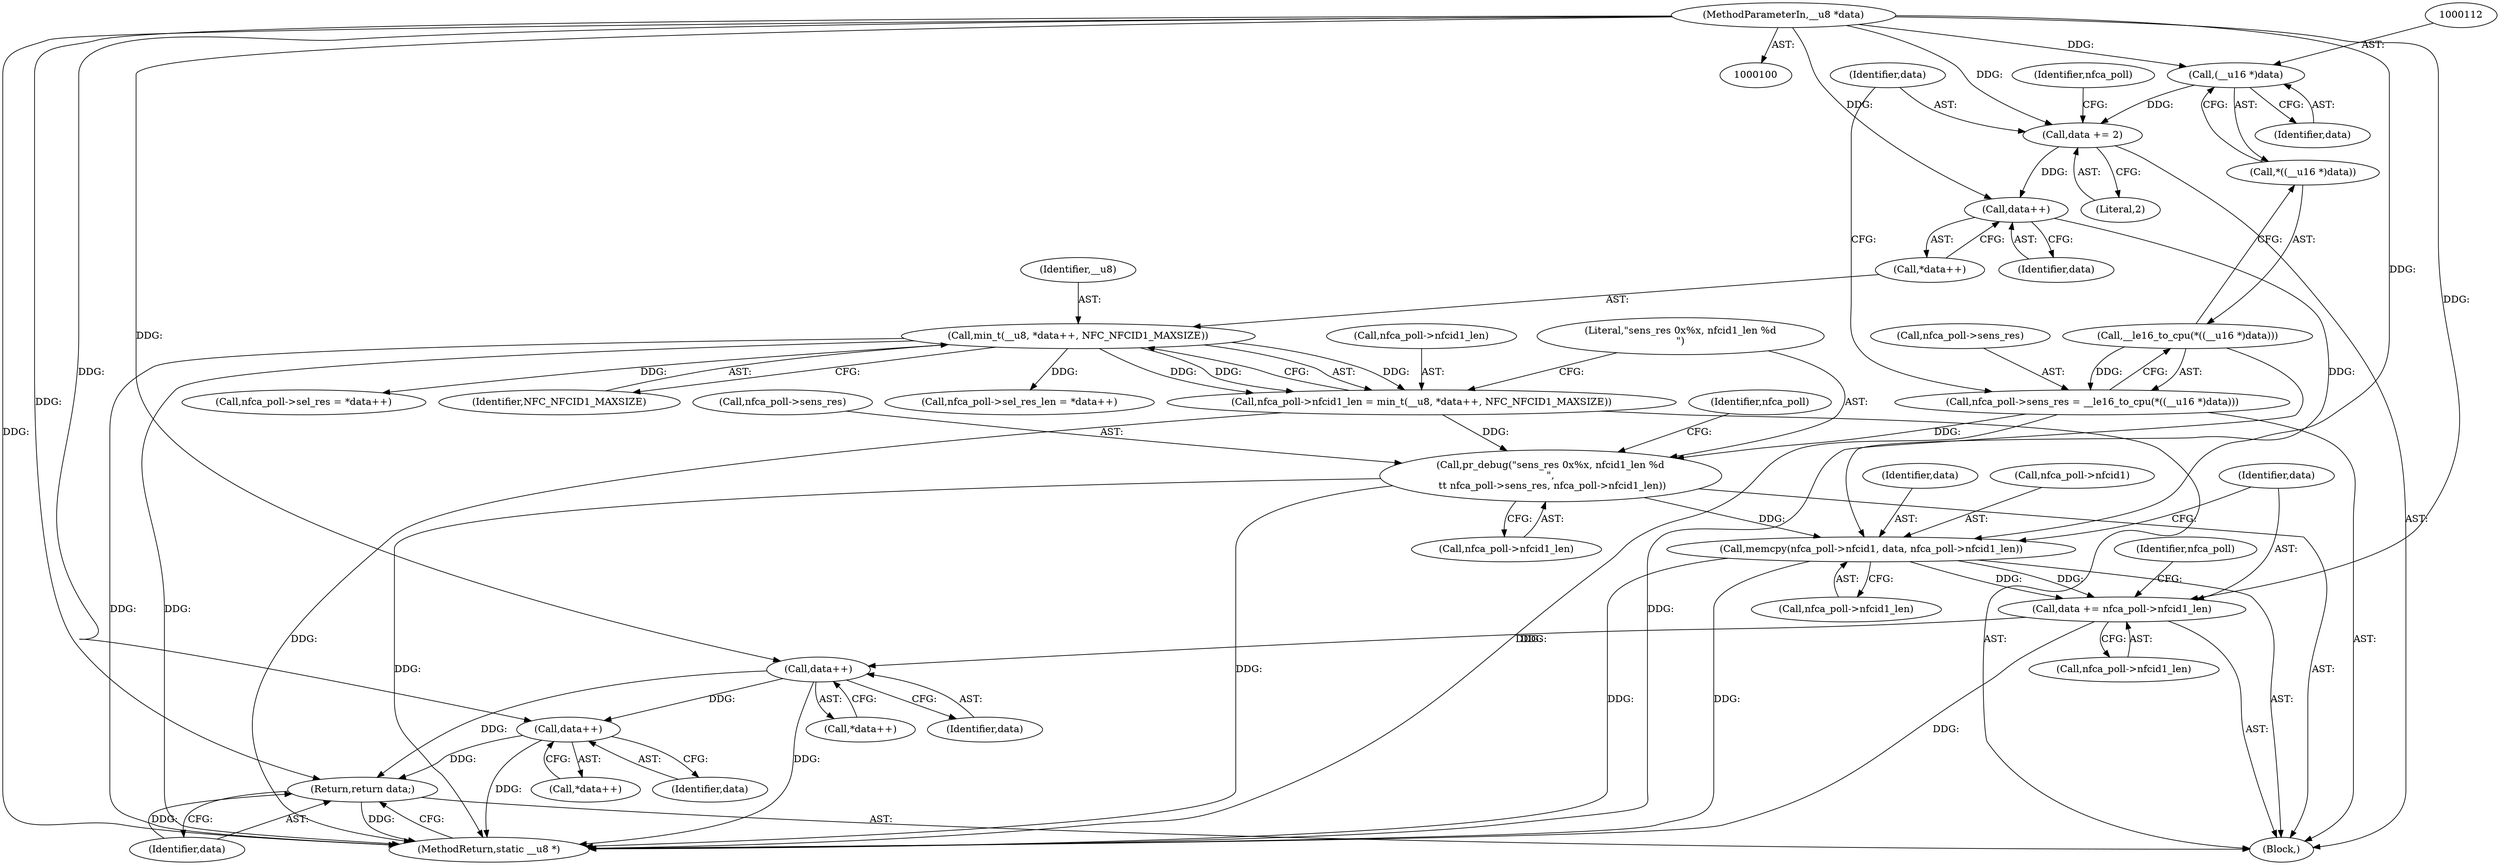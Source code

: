 digraph "0_linux_67de956ff5dc1d4f321e16cfbd63f5be3b691b43_0@API" {
"1000135" [label="(Call,memcpy(nfca_poll->nfcid1, data, nfca_poll->nfcid1_len))"];
"1000124" [label="(Call,data++)"];
"1000114" [label="(Call,data += 2)"];
"1000111" [label="(Call,(__u16 *)data)"];
"1000103" [label="(MethodParameterIn,__u8 *data)"];
"1000127" [label="(Call,pr_debug(\"sens_res 0x%x, nfcid1_len %d\n\",\n \t\t nfca_poll->sens_res, nfca_poll->nfcid1_len))"];
"1000105" [label="(Call,nfca_poll->sens_res = __le16_to_cpu(*((__u16 *)data)))"];
"1000109" [label="(Call,__le16_to_cpu(*((__u16 *)data)))"];
"1000117" [label="(Call,nfca_poll->nfcid1_len = min_t(__u8, *data++, NFC_NFCID1_MAXSIZE))"];
"1000121" [label="(Call,min_t(__u8, *data++, NFC_NFCID1_MAXSIZE))"];
"1000143" [label="(Call,data += nfca_poll->nfcid1_len)"];
"1000153" [label="(Call,data++)"];
"1000166" [label="(Call,data++)"];
"1000176" [label="(Return,return data;)"];
"1000121" [label="(Call,min_t(__u8, *data++, NFC_NFCID1_MAXSIZE))"];
"1000104" [label="(Block,)"];
"1000153" [label="(Call,data++)"];
"1000110" [label="(Call,*((__u16 *)data))"];
"1000126" [label="(Identifier,NFC_NFCID1_MAXSIZE)"];
"1000124" [label="(Call,data++)"];
"1000148" [label="(Call,nfca_poll->sel_res_len = *data++)"];
"1000114" [label="(Call,data += 2)"];
"1000178" [label="(MethodReturn,static __u8 *)"];
"1000113" [label="(Identifier,data)"];
"1000145" [label="(Call,nfca_poll->nfcid1_len)"];
"1000132" [label="(Call,nfca_poll->nfcid1_len)"];
"1000106" [label="(Call,nfca_poll->sens_res)"];
"1000103" [label="(MethodParameterIn,__u8 *data)"];
"1000115" [label="(Identifier,data)"];
"1000140" [label="(Call,nfca_poll->nfcid1_len)"];
"1000105" [label="(Call,nfca_poll->sens_res = __le16_to_cpu(*((__u16 *)data)))"];
"1000177" [label="(Identifier,data)"];
"1000116" [label="(Literal,2)"];
"1000129" [label="(Call,nfca_poll->sens_res)"];
"1000122" [label="(Identifier,__u8)"];
"1000176" [label="(Return,return data;)"];
"1000137" [label="(Identifier,nfca_poll)"];
"1000161" [label="(Call,nfca_poll->sel_res = *data++)"];
"1000135" [label="(Call,memcpy(nfca_poll->nfcid1, data, nfca_poll->nfcid1_len))"];
"1000118" [label="(Call,nfca_poll->nfcid1_len)"];
"1000150" [label="(Identifier,nfca_poll)"];
"1000111" [label="(Call,(__u16 *)data)"];
"1000136" [label="(Call,nfca_poll->nfcid1)"];
"1000119" [label="(Identifier,nfca_poll)"];
"1000144" [label="(Identifier,data)"];
"1000139" [label="(Identifier,data)"];
"1000117" [label="(Call,nfca_poll->nfcid1_len = min_t(__u8, *data++, NFC_NFCID1_MAXSIZE))"];
"1000127" [label="(Call,pr_debug(\"sens_res 0x%x, nfcid1_len %d\n\",\n \t\t nfca_poll->sens_res, nfca_poll->nfcid1_len))"];
"1000109" [label="(Call,__le16_to_cpu(*((__u16 *)data)))"];
"1000154" [label="(Identifier,data)"];
"1000123" [label="(Call,*data++)"];
"1000166" [label="(Call,data++)"];
"1000152" [label="(Call,*data++)"];
"1000165" [label="(Call,*data++)"];
"1000143" [label="(Call,data += nfca_poll->nfcid1_len)"];
"1000125" [label="(Identifier,data)"];
"1000128" [label="(Literal,\"sens_res 0x%x, nfcid1_len %d\n\")"];
"1000167" [label="(Identifier,data)"];
"1000135" -> "1000104"  [label="AST: "];
"1000135" -> "1000140"  [label="CFG: "];
"1000136" -> "1000135"  [label="AST: "];
"1000139" -> "1000135"  [label="AST: "];
"1000140" -> "1000135"  [label="AST: "];
"1000144" -> "1000135"  [label="CFG: "];
"1000135" -> "1000178"  [label="DDG: "];
"1000135" -> "1000178"  [label="DDG: "];
"1000124" -> "1000135"  [label="DDG: "];
"1000103" -> "1000135"  [label="DDG: "];
"1000127" -> "1000135"  [label="DDG: "];
"1000135" -> "1000143"  [label="DDG: "];
"1000135" -> "1000143"  [label="DDG: "];
"1000124" -> "1000123"  [label="AST: "];
"1000124" -> "1000125"  [label="CFG: "];
"1000125" -> "1000124"  [label="AST: "];
"1000123" -> "1000124"  [label="CFG: "];
"1000114" -> "1000124"  [label="DDG: "];
"1000103" -> "1000124"  [label="DDG: "];
"1000114" -> "1000104"  [label="AST: "];
"1000114" -> "1000116"  [label="CFG: "];
"1000115" -> "1000114"  [label="AST: "];
"1000116" -> "1000114"  [label="AST: "];
"1000119" -> "1000114"  [label="CFG: "];
"1000111" -> "1000114"  [label="DDG: "];
"1000103" -> "1000114"  [label="DDG: "];
"1000111" -> "1000110"  [label="AST: "];
"1000111" -> "1000113"  [label="CFG: "];
"1000112" -> "1000111"  [label="AST: "];
"1000113" -> "1000111"  [label="AST: "];
"1000110" -> "1000111"  [label="CFG: "];
"1000103" -> "1000111"  [label="DDG: "];
"1000103" -> "1000100"  [label="AST: "];
"1000103" -> "1000178"  [label="DDG: "];
"1000103" -> "1000143"  [label="DDG: "];
"1000103" -> "1000153"  [label="DDG: "];
"1000103" -> "1000166"  [label="DDG: "];
"1000103" -> "1000176"  [label="DDG: "];
"1000127" -> "1000104"  [label="AST: "];
"1000127" -> "1000132"  [label="CFG: "];
"1000128" -> "1000127"  [label="AST: "];
"1000129" -> "1000127"  [label="AST: "];
"1000132" -> "1000127"  [label="AST: "];
"1000137" -> "1000127"  [label="CFG: "];
"1000127" -> "1000178"  [label="DDG: "];
"1000127" -> "1000178"  [label="DDG: "];
"1000105" -> "1000127"  [label="DDG: "];
"1000117" -> "1000127"  [label="DDG: "];
"1000105" -> "1000104"  [label="AST: "];
"1000105" -> "1000109"  [label="CFG: "];
"1000106" -> "1000105"  [label="AST: "];
"1000109" -> "1000105"  [label="AST: "];
"1000115" -> "1000105"  [label="CFG: "];
"1000105" -> "1000178"  [label="DDG: "];
"1000109" -> "1000105"  [label="DDG: "];
"1000109" -> "1000110"  [label="CFG: "];
"1000110" -> "1000109"  [label="AST: "];
"1000109" -> "1000178"  [label="DDG: "];
"1000117" -> "1000104"  [label="AST: "];
"1000117" -> "1000121"  [label="CFG: "];
"1000118" -> "1000117"  [label="AST: "];
"1000121" -> "1000117"  [label="AST: "];
"1000128" -> "1000117"  [label="CFG: "];
"1000117" -> "1000178"  [label="DDG: "];
"1000121" -> "1000117"  [label="DDG: "];
"1000121" -> "1000117"  [label="DDG: "];
"1000121" -> "1000117"  [label="DDG: "];
"1000121" -> "1000126"  [label="CFG: "];
"1000122" -> "1000121"  [label="AST: "];
"1000123" -> "1000121"  [label="AST: "];
"1000126" -> "1000121"  [label="AST: "];
"1000121" -> "1000178"  [label="DDG: "];
"1000121" -> "1000178"  [label="DDG: "];
"1000121" -> "1000148"  [label="DDG: "];
"1000121" -> "1000161"  [label="DDG: "];
"1000143" -> "1000104"  [label="AST: "];
"1000143" -> "1000145"  [label="CFG: "];
"1000144" -> "1000143"  [label="AST: "];
"1000145" -> "1000143"  [label="AST: "];
"1000150" -> "1000143"  [label="CFG: "];
"1000143" -> "1000178"  [label="DDG: "];
"1000143" -> "1000153"  [label="DDG: "];
"1000153" -> "1000152"  [label="AST: "];
"1000153" -> "1000154"  [label="CFG: "];
"1000154" -> "1000153"  [label="AST: "];
"1000152" -> "1000153"  [label="CFG: "];
"1000153" -> "1000178"  [label="DDG: "];
"1000153" -> "1000166"  [label="DDG: "];
"1000153" -> "1000176"  [label="DDG: "];
"1000166" -> "1000165"  [label="AST: "];
"1000166" -> "1000167"  [label="CFG: "];
"1000167" -> "1000166"  [label="AST: "];
"1000165" -> "1000166"  [label="CFG: "];
"1000166" -> "1000178"  [label="DDG: "];
"1000166" -> "1000176"  [label="DDG: "];
"1000176" -> "1000104"  [label="AST: "];
"1000176" -> "1000177"  [label="CFG: "];
"1000177" -> "1000176"  [label="AST: "];
"1000178" -> "1000176"  [label="CFG: "];
"1000176" -> "1000178"  [label="DDG: "];
"1000177" -> "1000176"  [label="DDG: "];
}
